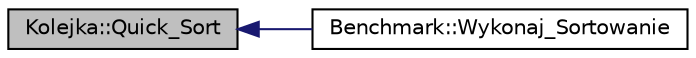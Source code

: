digraph G
{
  edge [fontname="Helvetica",fontsize="10",labelfontname="Helvetica",labelfontsize="10"];
  node [fontname="Helvetica",fontsize="10",shape=record];
  rankdir="LR";
  Node1 [label="Kolejka::Quick_Sort",height=0.2,width=0.4,color="black", fillcolor="grey75", style="filled" fontcolor="black"];
  Node1 -> Node2 [dir="back",color="midnightblue",fontsize="10",style="solid",fontname="Helvetica"];
  Node2 [label="Benchmark::Wykonaj_Sortowanie",height=0.2,width=0.4,color="black", fillcolor="white", style="filled",URL="$class_benchmark.html#a4b7c72902d81ff3829f990b3b112b5e1",tooltip="Funkcja wykonujaca algorytmy sortowania. Funkcja wykonuje wczytanie danych z plikow stos..."];
}
